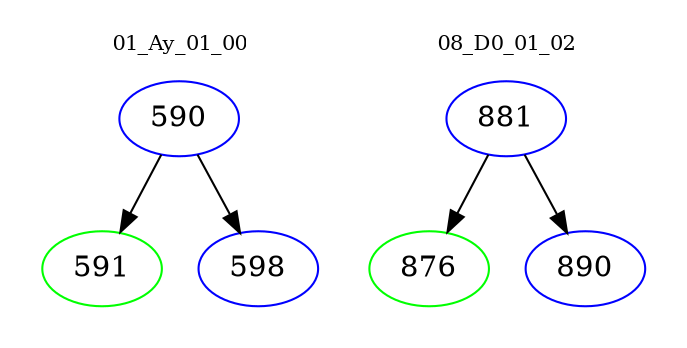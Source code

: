 digraph{
subgraph cluster_0 {
color = white
label = "01_Ay_01_00";
fontsize=10;
T0_590 [label="590", color="blue"]
T0_590 -> T0_591 [color="black"]
T0_591 [label="591", color="green"]
T0_590 -> T0_598 [color="black"]
T0_598 [label="598", color="blue"]
}
subgraph cluster_1 {
color = white
label = "08_D0_01_02";
fontsize=10;
T1_881 [label="881", color="blue"]
T1_881 -> T1_876 [color="black"]
T1_876 [label="876", color="green"]
T1_881 -> T1_890 [color="black"]
T1_890 [label="890", color="blue"]
}
}
